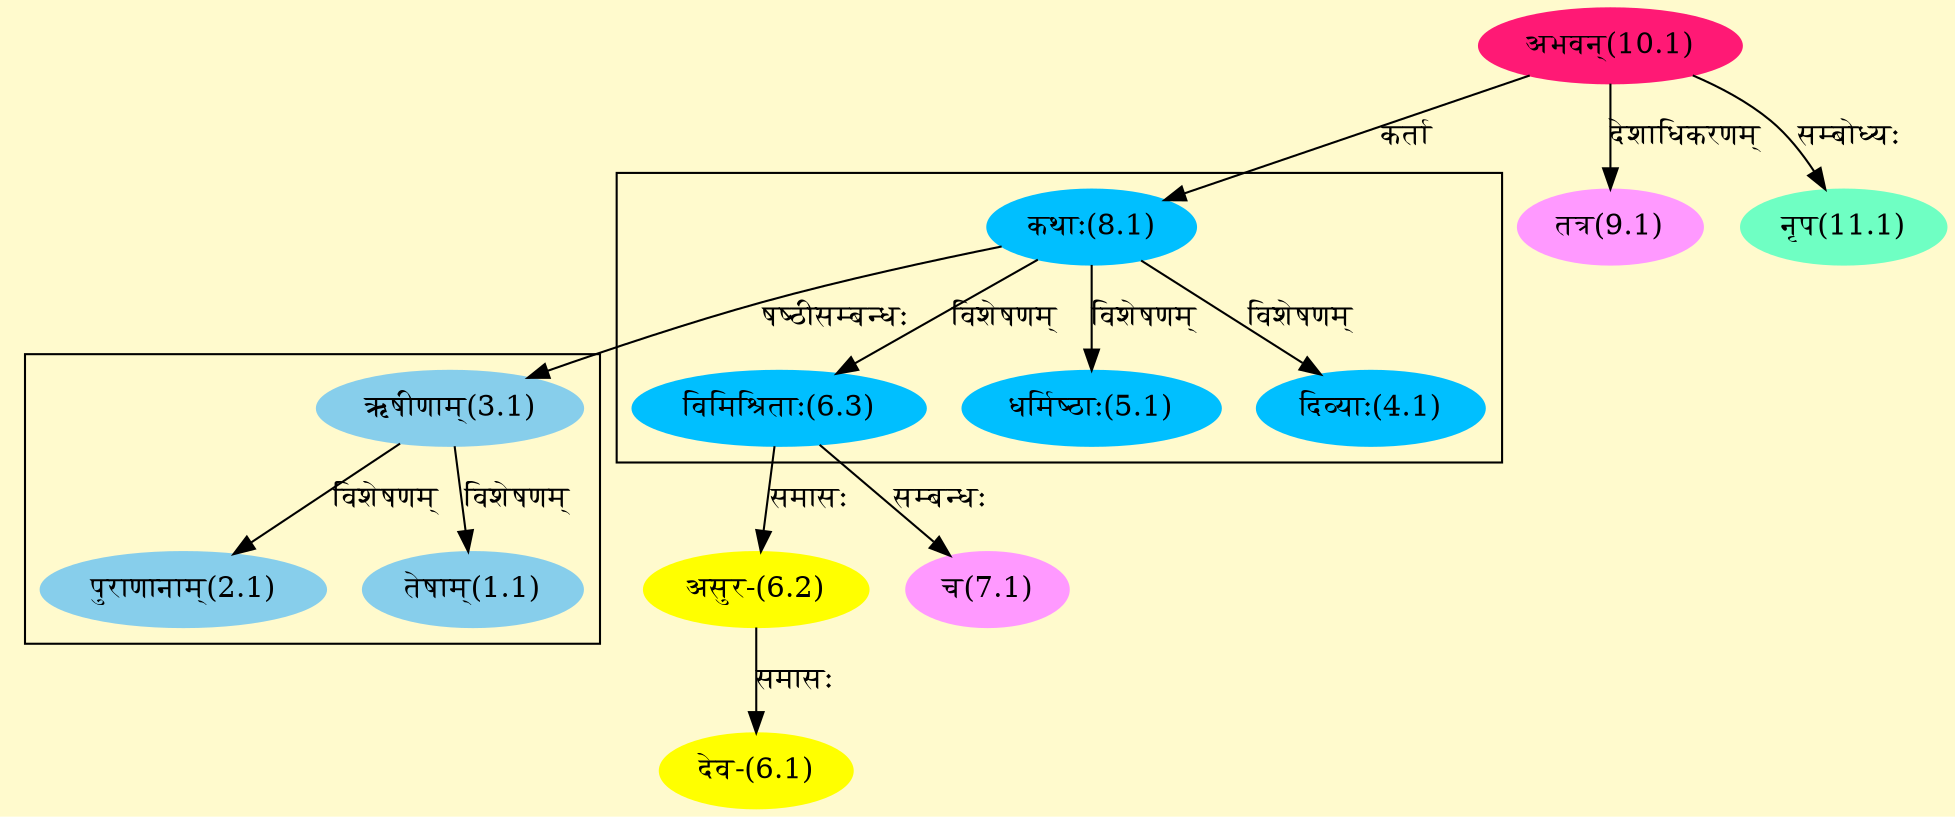 digraph G{
rankdir=BT;
 compound=true;
 bgcolor="lemonchiffon1";

subgraph cluster_1{
Node1_1 [style=filled, color="#87CEEB" label = "तेषाम्(1.1)"]
Node3_1 [style=filled, color="#87CEEB" label = "ऋषीणाम्(3.1)"]
Node2_1 [style=filled, color="#87CEEB" label = "पुराणानाम्(2.1)"]

}

subgraph cluster_2{
Node4_1 [style=filled, color="#00BFFF" label = "दिव्याः(4.1)"]
Node8_1 [style=filled, color="#00BFFF" label = "कथाः(8.1)"]
Node5_1 [style=filled, color="#00BFFF" label = "धर्मिष्ठाः(5.1)"]
Node6_3 [style=filled, color="#00BFFF" label = "विमिश्रिताः(6.3)"]

}
Node3_1 [style=filled, color="#87CEEB" label = "ऋषीणाम्(3.1)"]
Node8_1 [style=filled, color="#00BFFF" label = "कथाः(8.1)"]
Node6_1 [style=filled, color="#FFFF00" label = "देव-(6.1)"]
Node6_2 [style=filled, color="#FFFF00" label = "असुर-(6.2)"]
Node6_3 [style=filled, color="#00BFFF" label = "विमिश्रिताः(6.3)"]
Node7_1 [style=filled, color="#FF99FF" label = "च(7.1)"]
Node10_1 [style=filled, color="#FF1975" label = "अभवन्(10.1)"]
Node9_1 [style=filled, color="#FF99FF" label = "तत्र(9.1)"]
Node11_1 [style=filled, color="#6FFFC3" label = "नृप(11.1)"]
/* Start of Relations section */

Node1_1 -> Node3_1 [  label="विशेषणम्"  dir="back" ]
Node2_1 -> Node3_1 [  label="विशेषणम्"  dir="back" ]
Node3_1 -> Node8_1 [  label="षष्ठीसम्बन्धः"  dir="back" ]
Node4_1 -> Node8_1 [  label="विशेषणम्"  dir="back" ]
Node5_1 -> Node8_1 [  label="विशेषणम्"  dir="back" ]
Node6_1 -> Node6_2 [  label="समासः"  dir="back" ]
Node6_2 -> Node6_3 [  label="समासः"  dir="back" ]
Node6_3 -> Node8_1 [  label="विशेषणम्"  dir="back" ]
Node7_1 -> Node6_3 [  label="सम्बन्धः"  dir="back" ]
Node8_1 -> Node10_1 [  label="कर्ता"  dir="back" ]
Node9_1 -> Node10_1 [  label="देशाधिकरणम्"  dir="back" ]
Node11_1 -> Node10_1 [  label="सम्बोध्यः"  dir="back" ]
}
